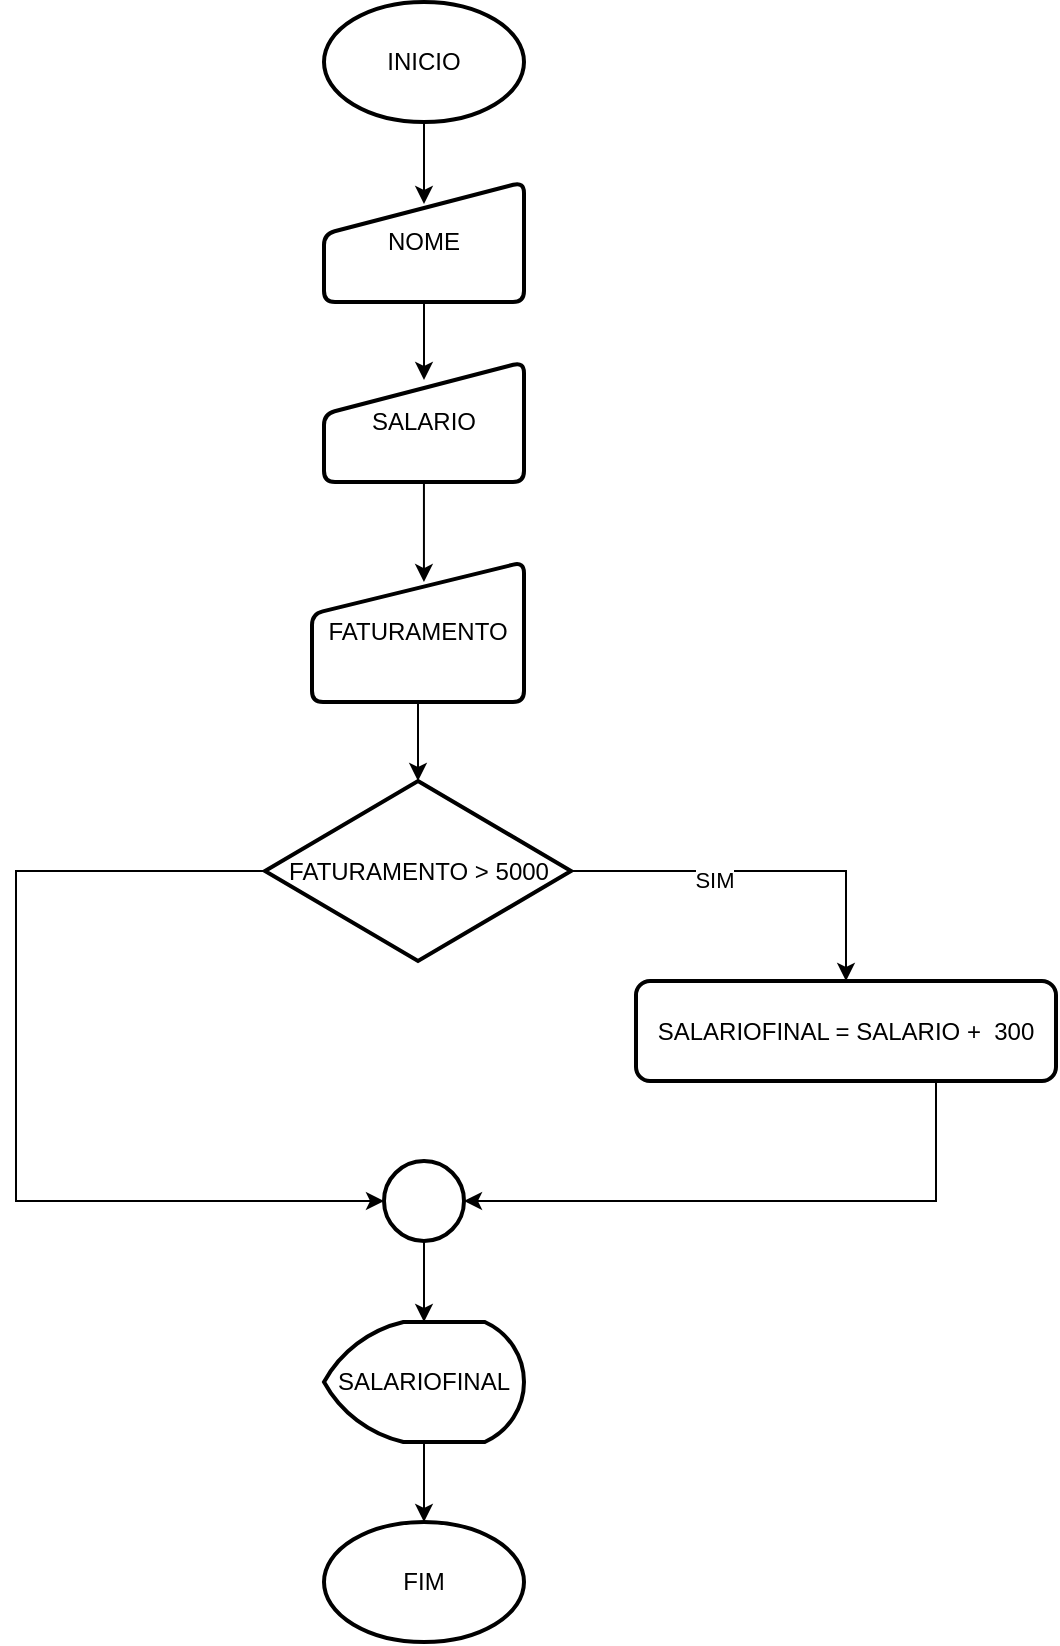 <mxfile version="25.0.3">
  <diagram name="Página-1" id="Oxa--Onj7CHdVYycJnos">
    <mxGraphModel dx="1393" dy="763" grid="1" gridSize="10" guides="1" tooltips="1" connect="1" arrows="1" fold="1" page="1" pageScale="1" pageWidth="827" pageHeight="1169" math="0" shadow="0">
      <root>
        <mxCell id="0" />
        <mxCell id="1" parent="0" />
        <mxCell id="CADRxNsJ_4FacqAysLcx-1" value="INICIO" style="strokeWidth=2;html=1;shape=mxgraph.flowchart.start_1;whiteSpace=wrap;" vertex="1" parent="1">
          <mxGeometry x="364" y="30" width="100" height="60" as="geometry" />
        </mxCell>
        <mxCell id="CADRxNsJ_4FacqAysLcx-2" value="FIM" style="strokeWidth=2;html=1;shape=mxgraph.flowchart.start_1;whiteSpace=wrap;" vertex="1" parent="1">
          <mxGeometry x="364" y="790" width="100" height="60" as="geometry" />
        </mxCell>
        <mxCell id="CADRxNsJ_4FacqAysLcx-3" value="SALARIO" style="html=1;strokeWidth=2;shape=manualInput;whiteSpace=wrap;rounded=1;size=26;arcSize=11;" vertex="1" parent="1">
          <mxGeometry x="364" y="210" width="100" height="60" as="geometry" />
        </mxCell>
        <mxCell id="CADRxNsJ_4FacqAysLcx-4" value="NOME" style="html=1;strokeWidth=2;shape=manualInput;whiteSpace=wrap;rounded=1;size=26;arcSize=11;" vertex="1" parent="1">
          <mxGeometry x="364" y="120" width="100" height="60" as="geometry" />
        </mxCell>
        <mxCell id="CADRxNsJ_4FacqAysLcx-5" value="FATURAMENTO" style="html=1;strokeWidth=2;shape=manualInput;whiteSpace=wrap;rounded=1;size=26;arcSize=11;" vertex="1" parent="1">
          <mxGeometry x="358" y="310" width="106" height="70" as="geometry" />
        </mxCell>
        <mxCell id="CADRxNsJ_4FacqAysLcx-8" style="edgeStyle=orthogonalEdgeStyle;rounded=0;orthogonalLoop=1;jettySize=auto;html=1;exitX=1;exitY=0.5;exitDx=0;exitDy=0;exitPerimeter=0;entryX=0.5;entryY=0;entryDx=0;entryDy=0;" edge="1" parent="1" source="CADRxNsJ_4FacqAysLcx-6" target="CADRxNsJ_4FacqAysLcx-7">
          <mxGeometry relative="1" as="geometry" />
        </mxCell>
        <mxCell id="CADRxNsJ_4FacqAysLcx-9" value="SIM" style="edgeLabel;html=1;align=center;verticalAlign=middle;resizable=0;points=[];" vertex="1" connectable="0" parent="CADRxNsJ_4FacqAysLcx-8">
          <mxGeometry x="-0.261" y="-4" relative="1" as="geometry">
            <mxPoint as="offset" />
          </mxGeometry>
        </mxCell>
        <mxCell id="CADRxNsJ_4FacqAysLcx-6" value="FATURAMENTO &amp;gt; 5000" style="strokeWidth=2;html=1;shape=mxgraph.flowchart.decision;whiteSpace=wrap;" vertex="1" parent="1">
          <mxGeometry x="334.5" y="419.5" width="153" height="90" as="geometry" />
        </mxCell>
        <mxCell id="CADRxNsJ_4FacqAysLcx-7" value="SALARIOFINAL = SALARIO +&amp;nbsp; 300" style="rounded=1;whiteSpace=wrap;html=1;absoluteArcSize=1;arcSize=14;strokeWidth=2;" vertex="1" parent="1">
          <mxGeometry x="520" y="519.5" width="210" height="50" as="geometry" />
        </mxCell>
        <mxCell id="CADRxNsJ_4FacqAysLcx-10" value="" style="strokeWidth=2;html=1;shape=mxgraph.flowchart.start_2;whiteSpace=wrap;" vertex="1" parent="1">
          <mxGeometry x="394" y="609.5" width="40" height="40" as="geometry" />
        </mxCell>
        <mxCell id="CADRxNsJ_4FacqAysLcx-11" style="edgeStyle=orthogonalEdgeStyle;rounded=0;orthogonalLoop=1;jettySize=auto;html=1;entryX=1;entryY=0.5;entryDx=0;entryDy=0;entryPerimeter=0;" edge="1" parent="1" source="CADRxNsJ_4FacqAysLcx-7" target="CADRxNsJ_4FacqAysLcx-10">
          <mxGeometry relative="1" as="geometry">
            <Array as="points">
              <mxPoint x="670" y="629.5" />
            </Array>
          </mxGeometry>
        </mxCell>
        <mxCell id="CADRxNsJ_4FacqAysLcx-12" style="edgeStyle=orthogonalEdgeStyle;rounded=0;orthogonalLoop=1;jettySize=auto;html=1;exitX=0;exitY=0.5;exitDx=0;exitDy=0;exitPerimeter=0;entryX=0;entryY=0.5;entryDx=0;entryDy=0;entryPerimeter=0;" edge="1" parent="1" source="CADRxNsJ_4FacqAysLcx-6" target="CADRxNsJ_4FacqAysLcx-10">
          <mxGeometry relative="1" as="geometry">
            <Array as="points">
              <mxPoint x="210" y="464.5" />
              <mxPoint x="210" y="629.5" />
            </Array>
          </mxGeometry>
        </mxCell>
        <mxCell id="CADRxNsJ_4FacqAysLcx-18" style="edgeStyle=orthogonalEdgeStyle;rounded=0;orthogonalLoop=1;jettySize=auto;html=1;entryX=0.5;entryY=0.183;entryDx=0;entryDy=0;entryPerimeter=0;" edge="1" parent="1" source="CADRxNsJ_4FacqAysLcx-1" target="CADRxNsJ_4FacqAysLcx-4">
          <mxGeometry relative="1" as="geometry" />
        </mxCell>
        <mxCell id="CADRxNsJ_4FacqAysLcx-22" style="edgeStyle=orthogonalEdgeStyle;rounded=0;orthogonalLoop=1;jettySize=auto;html=1;entryX=0.5;entryY=0.15;entryDx=0;entryDy=0;entryPerimeter=0;" edge="1" parent="1" source="CADRxNsJ_4FacqAysLcx-4" target="CADRxNsJ_4FacqAysLcx-3">
          <mxGeometry relative="1" as="geometry" />
        </mxCell>
        <mxCell id="CADRxNsJ_4FacqAysLcx-23" style="edgeStyle=orthogonalEdgeStyle;rounded=0;orthogonalLoop=1;jettySize=auto;html=1;entryX=0.528;entryY=0.143;entryDx=0;entryDy=0;entryPerimeter=0;" edge="1" parent="1" source="CADRxNsJ_4FacqAysLcx-3" target="CADRxNsJ_4FacqAysLcx-5">
          <mxGeometry relative="1" as="geometry" />
        </mxCell>
        <mxCell id="CADRxNsJ_4FacqAysLcx-25" style="edgeStyle=orthogonalEdgeStyle;rounded=0;orthogonalLoop=1;jettySize=auto;html=1;entryX=0.5;entryY=0;entryDx=0;entryDy=0;entryPerimeter=0;" edge="1" parent="1" source="CADRxNsJ_4FacqAysLcx-5" target="CADRxNsJ_4FacqAysLcx-6">
          <mxGeometry relative="1" as="geometry" />
        </mxCell>
        <mxCell id="CADRxNsJ_4FacqAysLcx-26" value="SALARIOFINAL" style="strokeWidth=2;html=1;shape=mxgraph.flowchart.display;whiteSpace=wrap;" vertex="1" parent="1">
          <mxGeometry x="364" y="690" width="100" height="60" as="geometry" />
        </mxCell>
        <mxCell id="CADRxNsJ_4FacqAysLcx-27" style="edgeStyle=orthogonalEdgeStyle;rounded=0;orthogonalLoop=1;jettySize=auto;html=1;entryX=0.5;entryY=0;entryDx=0;entryDy=0;entryPerimeter=0;" edge="1" parent="1" source="CADRxNsJ_4FacqAysLcx-10" target="CADRxNsJ_4FacqAysLcx-26">
          <mxGeometry relative="1" as="geometry" />
        </mxCell>
        <mxCell id="CADRxNsJ_4FacqAysLcx-28" style="edgeStyle=orthogonalEdgeStyle;rounded=0;orthogonalLoop=1;jettySize=auto;html=1;entryX=0.5;entryY=0;entryDx=0;entryDy=0;entryPerimeter=0;" edge="1" parent="1" source="CADRxNsJ_4FacqAysLcx-26" target="CADRxNsJ_4FacqAysLcx-2">
          <mxGeometry relative="1" as="geometry" />
        </mxCell>
      </root>
    </mxGraphModel>
  </diagram>
</mxfile>
